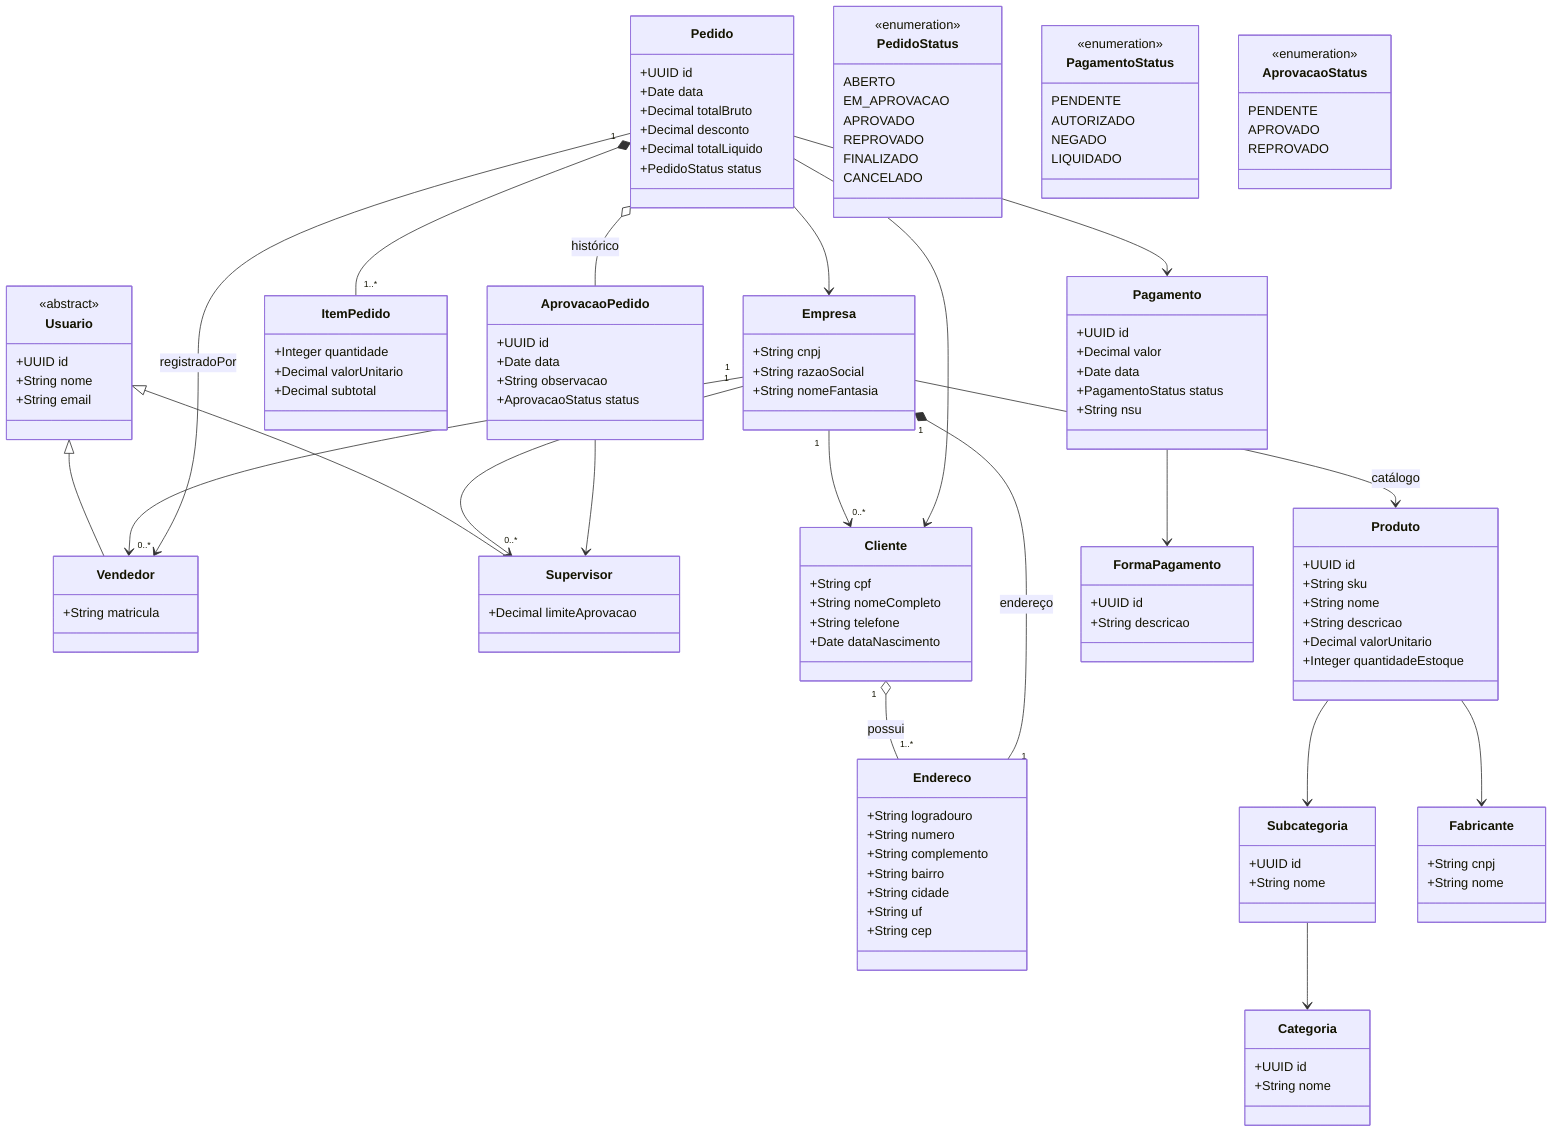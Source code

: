 classDiagram
%% ================== Pessoas ==================
class Usuario {
  <<abstract>>
  +UUID id
  +String nome
  +String email
}

class Vendedor {
  +String matricula
}
Usuario <|-- Vendedor

class Supervisor {
  +Decimal limiteAprovacao
}
Usuario <|-- Supervisor

class Cliente {
  +String cpf
  +String nomeCompleto
  +String telefone
  +Date dataNascimento
}
Cliente "1" o-- "1..*" Endereco : possui

class Endereco {
  +String logradouro
  +String numero
  +String complemento
  +String bairro
  +String cidade
  +String uf
  +String cep
}

%% ================== Empresa ==================
class Empresa {
  +String cnpj
  +String razaoSocial
  +String nomeFantasia
}
Empresa "1" *-- "1" Endereco : endereço
Empresa "1" --> "0..*" Vendedor
Empresa "1" --> "0..*" Supervisor
Empresa "1" --> "0..*" Cliente

%% ================== Catálogo de Produtos ==================
class Categoria {
  +UUID id
  +String nome
}
class Subcategoria {
  +UUID id
  +String nome
}
class Fabricante {
  +String cnpj
  +String nome
}
class Produto {
  +UUID id
  +String sku
  +String nome
  +String descricao
  +Decimal valorUnitario
  +Integer quantidadeEstoque
}
Subcategoria --> Categoria
Produto --> Subcategoria
Produto --> Fabricante
Empresa --> Produto : catálogo

%% ================== Vendas ==================
class Pedido {
  +UUID id
  +Date data
  +Decimal totalBruto
  +Decimal desconto
  +Decimal totalLiquido
  +PedidoStatus status
}
class ItemPedido {
  +Integer quantidade
  +Decimal valorUnitario
  +Decimal subtotal
}
Pedido "1" *-- "1..*" ItemPedido
Pedido --> Cliente
Pedido --> Vendedor : registradoPor
Pedido --> Empresa

%% ================== Pagamentos ==================
class FormaPagamento {
  +UUID id
  +String descricao
}
class Pagamento {
  +UUID id
  +Decimal valor
  +Date data
  +PagamentoStatus status
  +String nsu
}
Pedido --> Pagamento
Pagamento --> FormaPagamento

%% ================== Aprovação ==================
class AprovacaoPedido {
  +UUID id
  +Date data
  +String observacao
  +AprovacaoStatus status
}
Pedido o-- AprovacaoPedido : histórico
AprovacaoPedido --> Supervisor

%% ================== Enums ==================
class PedidoStatus {
  <<enumeration>>
  ABERTO
  EM_APROVACAO
  APROVADO
  REPROVADO
  FINALIZADO
  CANCELADO
}
class PagamentoStatus {
  <<enumeration>>
  PENDENTE
  AUTORIZADO
  NEGADO
  LIQUIDADO
}
class AprovacaoStatus {
  <<enumeration>>
  PENDENTE
  APROVADO
  REPROVADO
}